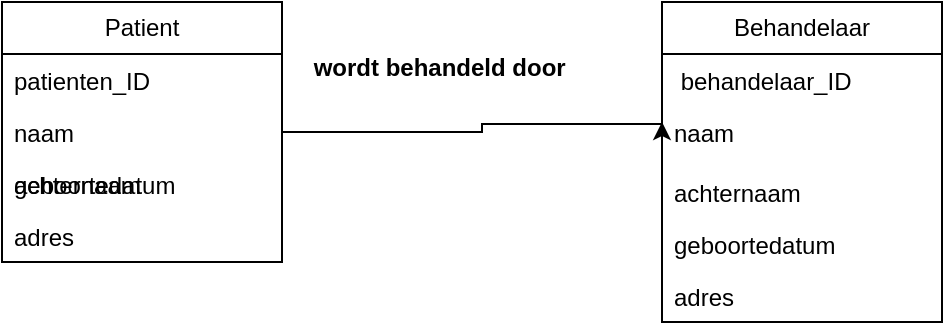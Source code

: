 <mxfile version="24.7.8">
  <diagram name="Pagina-1" id="ah7Rc0g-c3uwtaa4Fwv1">
    <mxGraphModel dx="1235" dy="731" grid="1" gridSize="10" guides="1" tooltips="1" connect="1" arrows="1" fold="1" page="1" pageScale="1" pageWidth="827" pageHeight="1169" math="0" shadow="0">
      <root>
        <mxCell id="0" />
        <mxCell id="1" parent="0" />
        <mxCell id="-KPL2qia6WqKckJFVmKx-1" value="Patient" style="swimlane;fontStyle=0;childLayout=stackLayout;horizontal=1;startSize=26;fillColor=none;horizontalStack=0;resizeParent=1;resizeParentMax=0;resizeLast=0;collapsible=1;marginBottom=0;whiteSpace=wrap;html=1;" parent="1" vertex="1">
          <mxGeometry x="60" y="240" width="140" height="130" as="geometry" />
        </mxCell>
        <mxCell id="-KPL2qia6WqKckJFVmKx-2" value="patienten_ID" style="text;strokeColor=none;fillColor=none;align=left;verticalAlign=top;spacingLeft=4;spacingRight=4;overflow=hidden;rotatable=0;points=[[0,0.5],[1,0.5]];portConstraint=eastwest;whiteSpace=wrap;html=1;" parent="-KPL2qia6WqKckJFVmKx-1" vertex="1">
          <mxGeometry y="26" width="140" height="26" as="geometry" />
        </mxCell>
        <mxCell id="-KPL2qia6WqKckJFVmKx-3" value="naam" style="text;strokeColor=none;fillColor=none;align=left;verticalAlign=top;spacingLeft=4;spacingRight=4;overflow=hidden;rotatable=0;points=[[0,0.5],[1,0.5]];portConstraint=eastwest;whiteSpace=wrap;html=1;" parent="-KPL2qia6WqKckJFVmKx-1" vertex="1">
          <mxGeometry y="52" width="140" height="26" as="geometry" />
        </mxCell>
        <mxCell id="-KPL2qia6WqKckJFVmKx-4" value="geboortedatum" style="text;strokeColor=none;fillColor=none;align=left;verticalAlign=top;spacingLeft=4;spacingRight=4;overflow=hidden;rotatable=0;points=[[0,0.5],[1,0.5]];portConstraint=eastwest;whiteSpace=wrap;html=1;" parent="-KPL2qia6WqKckJFVmKx-1" vertex="1">
          <mxGeometry y="78" width="140" height="26" as="geometry" />
        </mxCell>
        <mxCell id="-KPL2qia6WqKckJFVmKx-5" value="adres" style="text;strokeColor=none;fillColor=none;align=left;verticalAlign=top;spacingLeft=4;spacingRight=4;overflow=hidden;rotatable=0;points=[[0,0.5],[1,0.5]];portConstraint=eastwest;whiteSpace=wrap;html=1;" parent="-KPL2qia6WqKckJFVmKx-1" vertex="1">
          <mxGeometry y="104" width="140" height="26" as="geometry" />
        </mxCell>
        <mxCell id="uBYhGDP6vcCw-Q9troPa-1" value="Behandelaar" style="swimlane;fontStyle=0;childLayout=stackLayout;horizontal=1;startSize=26;fillColor=none;horizontalStack=0;resizeParent=1;resizeParentMax=0;resizeLast=0;collapsible=1;marginBottom=0;whiteSpace=wrap;html=1;" vertex="1" parent="1">
          <mxGeometry x="390" y="240" width="140" height="160" as="geometry" />
        </mxCell>
        <mxCell id="uBYhGDP6vcCw-Q9troPa-2" value="&amp;nbsp;behandelaar_ID" style="text;strokeColor=none;fillColor=none;align=left;verticalAlign=top;spacingLeft=4;spacingRight=4;overflow=hidden;rotatable=0;points=[[0,0.5],[1,0.5]];portConstraint=eastwest;whiteSpace=wrap;html=1;" vertex="1" parent="uBYhGDP6vcCw-Q9troPa-1">
          <mxGeometry y="26" width="140" height="26" as="geometry" />
        </mxCell>
        <mxCell id="uBYhGDP6vcCw-Q9troPa-3" value="naam" style="text;strokeColor=none;fillColor=none;align=left;verticalAlign=top;spacingLeft=4;spacingRight=4;overflow=hidden;rotatable=0;points=[[0,0.5],[1,0.5]];portConstraint=eastwest;whiteSpace=wrap;html=1;" vertex="1" parent="uBYhGDP6vcCw-Q9troPa-1">
          <mxGeometry y="52" width="140" height="30" as="geometry" />
        </mxCell>
        <mxCell id="uBYhGDP6vcCw-Q9troPa-4" value="achternaam" style="text;strokeColor=none;fillColor=none;align=left;verticalAlign=top;spacingLeft=4;spacingRight=4;overflow=hidden;rotatable=0;points=[[0,0.5],[1,0.5]];portConstraint=eastwest;whiteSpace=wrap;html=1;" vertex="1" parent="uBYhGDP6vcCw-Q9troPa-1">
          <mxGeometry y="82" width="140" height="26" as="geometry" />
        </mxCell>
        <mxCell id="uBYhGDP6vcCw-Q9troPa-7" value="geboortedatum" style="text;strokeColor=none;fillColor=none;align=left;verticalAlign=top;spacingLeft=4;spacingRight=4;overflow=hidden;rotatable=0;points=[[0,0.5],[1,0.5]];portConstraint=eastwest;whiteSpace=wrap;html=1;" vertex="1" parent="uBYhGDP6vcCw-Q9troPa-1">
          <mxGeometry y="108" width="140" height="26" as="geometry" />
        </mxCell>
        <mxCell id="uBYhGDP6vcCw-Q9troPa-8" value="adres" style="text;strokeColor=none;fillColor=none;align=left;verticalAlign=top;spacingLeft=4;spacingRight=4;overflow=hidden;rotatable=0;points=[[0,0.5],[1,0.5]];portConstraint=eastwest;whiteSpace=wrap;html=1;" vertex="1" parent="uBYhGDP6vcCw-Q9troPa-1">
          <mxGeometry y="134" width="140" height="26" as="geometry" />
        </mxCell>
        <mxCell id="uBYhGDP6vcCw-Q9troPa-5" value="achternaam" style="text;strokeColor=none;fillColor=none;align=left;verticalAlign=top;spacingLeft=4;spacingRight=4;overflow=hidden;rotatable=0;points=[[0,0.5],[1,0.5]];portConstraint=eastwest;whiteSpace=wrap;html=1;" vertex="1" parent="1">
          <mxGeometry x="60" y="318" width="140" height="26" as="geometry" />
        </mxCell>
        <mxCell id="uBYhGDP6vcCw-Q9troPa-9" style="edgeStyle=orthogonalEdgeStyle;rounded=0;orthogonalLoop=1;jettySize=auto;html=1;exitX=1;exitY=0.5;exitDx=0;exitDy=0;" edge="1" parent="1" source="-KPL2qia6WqKckJFVmKx-3">
          <mxGeometry relative="1" as="geometry">
            <mxPoint x="390" y="300" as="targetPoint" />
            <Array as="points">
              <mxPoint x="300" y="305" />
              <mxPoint x="300" y="301" />
              <mxPoint x="390" y="301" />
            </Array>
          </mxGeometry>
        </mxCell>
        <mxCell id="uBYhGDP6vcCw-Q9troPa-10" value="wordt behandeld door&amp;nbsp;" style="text;align=center;fontStyle=1;verticalAlign=middle;spacingLeft=3;spacingRight=3;strokeColor=none;rotatable=0;points=[[0,0.5],[1,0.5]];portConstraint=eastwest;html=1;" vertex="1" parent="1">
          <mxGeometry x="240" y="260" width="80" height="26" as="geometry" />
        </mxCell>
      </root>
    </mxGraphModel>
  </diagram>
</mxfile>

